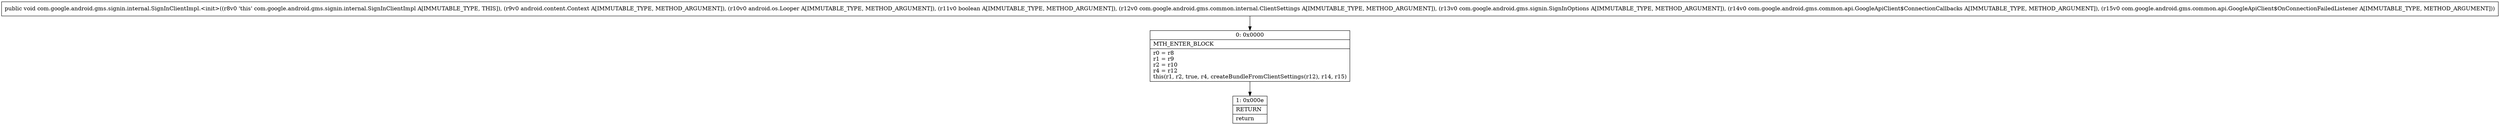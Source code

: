 digraph "CFG forcom.google.android.gms.signin.internal.SignInClientImpl.\<init\>(Landroid\/content\/Context;Landroid\/os\/Looper;ZLcom\/google\/android\/gms\/common\/internal\/ClientSettings;Lcom\/google\/android\/gms\/signin\/SignInOptions;Lcom\/google\/android\/gms\/common\/api\/GoogleApiClient$ConnectionCallbacks;Lcom\/google\/android\/gms\/common\/api\/GoogleApiClient$OnConnectionFailedListener;)V" {
Node_0 [shape=record,label="{0\:\ 0x0000|MTH_ENTER_BLOCK\l|r0 = r8\lr1 = r9\lr2 = r10\lr4 = r12\lthis(r1, r2, true, r4, createBundleFromClientSettings(r12), r14, r15)\l}"];
Node_1 [shape=record,label="{1\:\ 0x000e|RETURN\l|return\l}"];
MethodNode[shape=record,label="{public void com.google.android.gms.signin.internal.SignInClientImpl.\<init\>((r8v0 'this' com.google.android.gms.signin.internal.SignInClientImpl A[IMMUTABLE_TYPE, THIS]), (r9v0 android.content.Context A[IMMUTABLE_TYPE, METHOD_ARGUMENT]), (r10v0 android.os.Looper A[IMMUTABLE_TYPE, METHOD_ARGUMENT]), (r11v0 boolean A[IMMUTABLE_TYPE, METHOD_ARGUMENT]), (r12v0 com.google.android.gms.common.internal.ClientSettings A[IMMUTABLE_TYPE, METHOD_ARGUMENT]), (r13v0 com.google.android.gms.signin.SignInOptions A[IMMUTABLE_TYPE, METHOD_ARGUMENT]), (r14v0 com.google.android.gms.common.api.GoogleApiClient$ConnectionCallbacks A[IMMUTABLE_TYPE, METHOD_ARGUMENT]), (r15v0 com.google.android.gms.common.api.GoogleApiClient$OnConnectionFailedListener A[IMMUTABLE_TYPE, METHOD_ARGUMENT])) }"];
MethodNode -> Node_0;
Node_0 -> Node_1;
}

